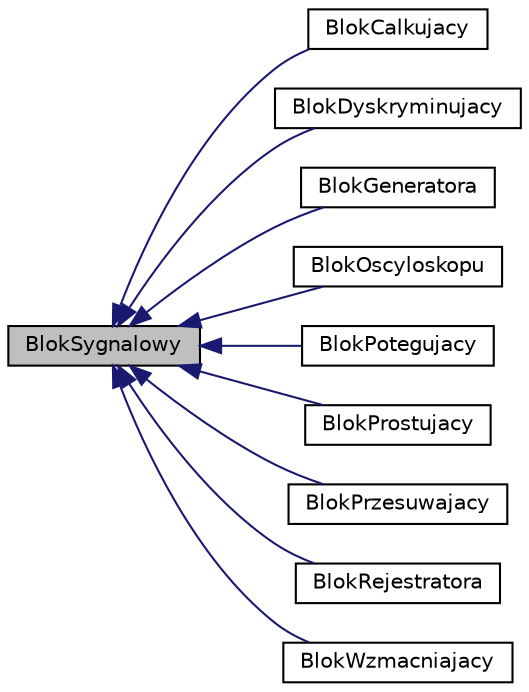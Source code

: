 digraph G
{
  edge [fontname="Helvetica",fontsize="10",labelfontname="Helvetica",labelfontsize="10"];
  node [fontname="Helvetica",fontsize="10",shape=record];
  rankdir="LR";
  Node1 [label="BlokSygnalowy",height=0.2,width=0.4,color="black", fillcolor="grey75", style="filled" fontcolor="black"];
  Node1 -> Node2 [dir="back",color="midnightblue",fontsize="10",style="solid",fontname="Helvetica"];
  Node2 [label="BlokCalkujacy",height=0.2,width=0.4,color="black", fillcolor="white", style="filled",URL="$class_blok_calkujacy.html",tooltip="Definicja klasy BlokCalkujacy, dziedziczącej po klasie BlokSygnalowy."];
  Node1 -> Node3 [dir="back",color="midnightblue",fontsize="10",style="solid",fontname="Helvetica"];
  Node3 [label="BlokDyskryminujacy",height=0.2,width=0.4,color="black", fillcolor="white", style="filled",URL="$class_blok_dyskryminujacy.html",tooltip="Definicja klasy BlokDyskrymiujacy, dziedziczącej po klasie BlokSygnalowy."];
  Node1 -> Node4 [dir="back",color="midnightblue",fontsize="10",style="solid",fontname="Helvetica"];
  Node4 [label="BlokGeneratora",height=0.2,width=0.4,color="black", fillcolor="white", style="filled",URL="$class_blok_generatora.html",tooltip="Modeluje generator sygnału."];
  Node1 -> Node5 [dir="back",color="midnightblue",fontsize="10",style="solid",fontname="Helvetica"];
  Node5 [label="BlokOscyloskopu",height=0.2,width=0.4,color="black", fillcolor="white", style="filled",URL="$class_blok_oscyloskopu.html",tooltip="Modeluje klasę wizualizacji sygnału."];
  Node1 -> Node6 [dir="back",color="midnightblue",fontsize="10",style="solid",fontname="Helvetica"];
  Node6 [label="BlokPotegujacy",height=0.2,width=0.4,color="black", fillcolor="white", style="filled",URL="$class_blok_potegujacy.html",tooltip="Definicja klasy BlokPotegujacy, dziedziczącej po klasie BlokSygnalowy."];
  Node1 -> Node7 [dir="back",color="midnightblue",fontsize="10",style="solid",fontname="Helvetica"];
  Node7 [label="BlokProstujacy",height=0.2,width=0.4,color="black", fillcolor="white", style="filled",URL="$class_blok_prostujacy.html",tooltip="Definicja klasy BlokProstujacy, dziedziczącej po klasie BlokSygnalowy."];
  Node1 -> Node8 [dir="back",color="midnightblue",fontsize="10",style="solid",fontname="Helvetica"];
  Node8 [label="BlokPrzesuwajacy",height=0.2,width=0.4,color="black", fillcolor="white", style="filled",URL="$class_blok_przesuwajacy.html",tooltip="Definicja klasy BlokPrzesuwajacy, dziedziczącej po klasie BlokSygnalowy."];
  Node1 -> Node9 [dir="back",color="midnightblue",fontsize="10",style="solid",fontname="Helvetica"];
  Node9 [label="BlokRejestratora",height=0.2,width=0.4,color="black", fillcolor="white", style="filled",URL="$class_blok_rejestratora.html",tooltip="Modeluje rejestrator sygnału."];
  Node1 -> Node10 [dir="back",color="midnightblue",fontsize="10",style="solid",fontname="Helvetica"];
  Node10 [label="BlokWzmacniajacy",height=0.2,width=0.4,color="black", fillcolor="white", style="filled",URL="$class_blok_wzmacniajacy.html",tooltip="Definicja klasy BlokWzmacniajacy, dziedziczącej po klasie BlokSygnalowy."];
}
